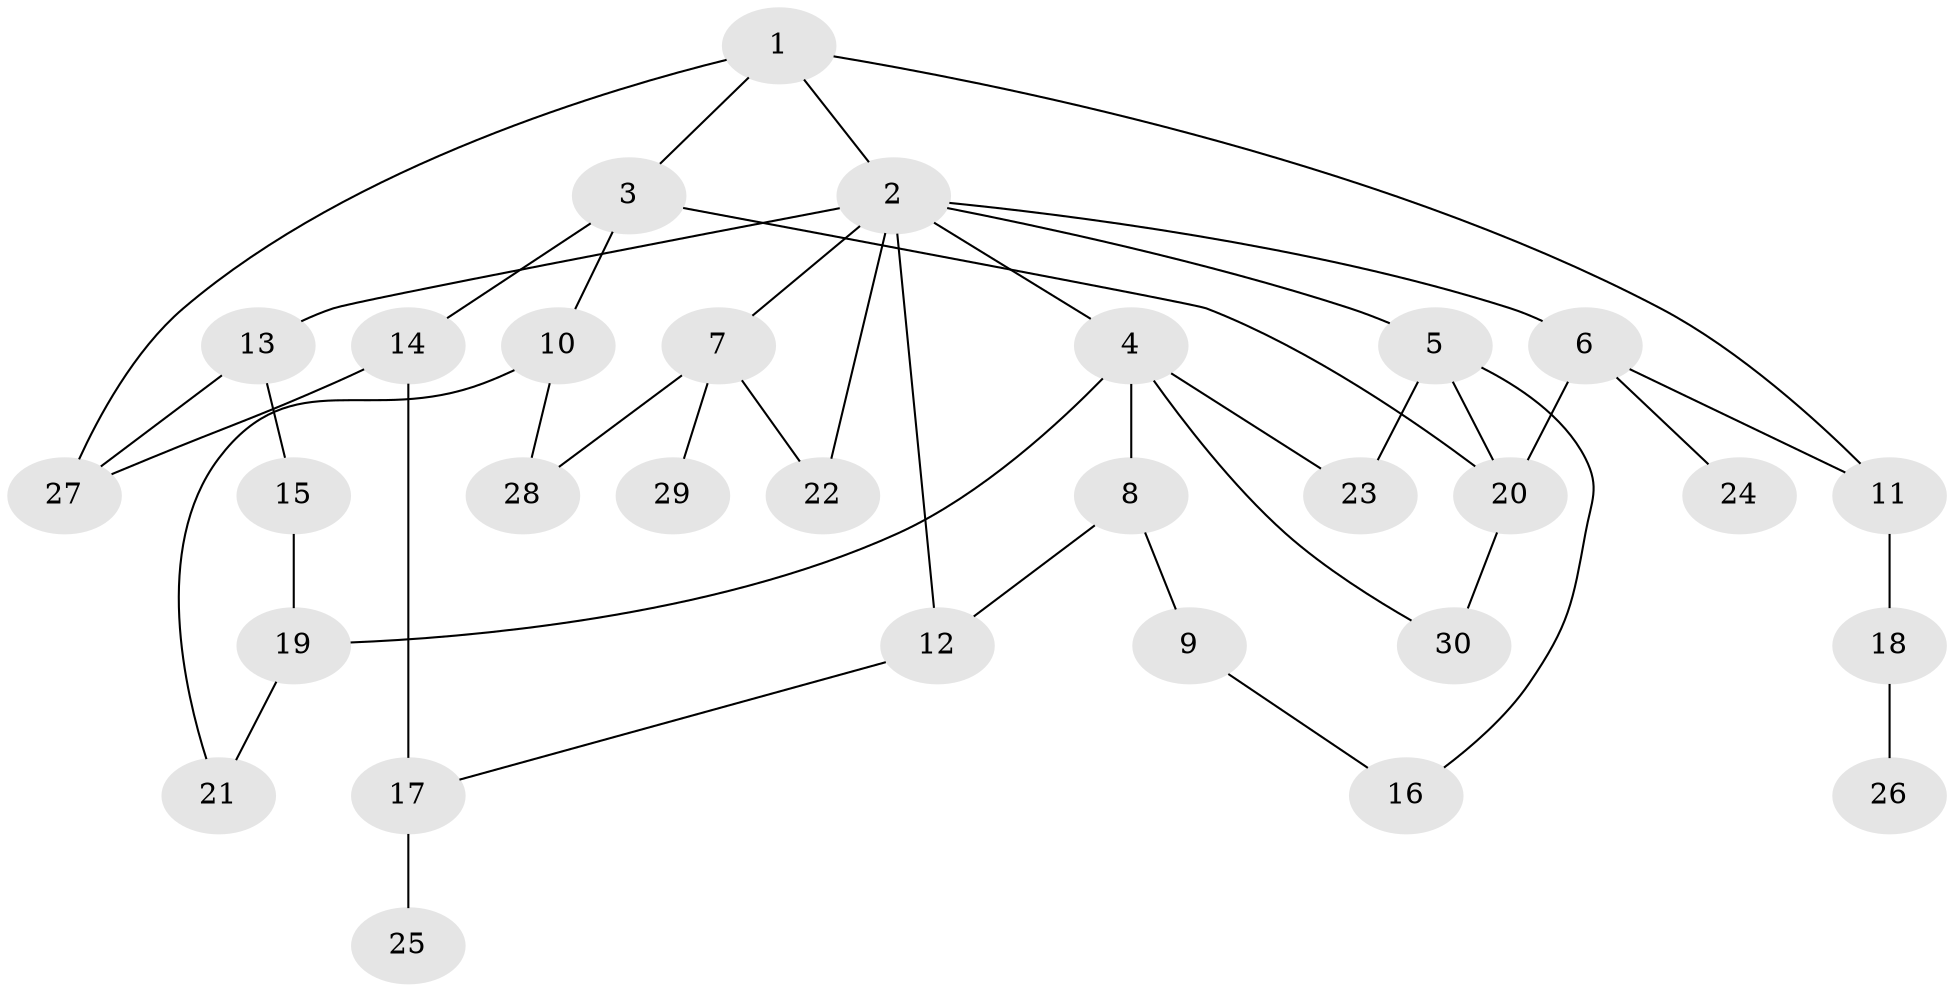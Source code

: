 // original degree distribution, {3: 0.1864406779661017, 8: 0.01694915254237288, 4: 0.1694915254237288, 6: 0.01694915254237288, 5: 0.05084745762711865, 2: 0.288135593220339, 1: 0.2711864406779661}
// Generated by graph-tools (version 1.1) at 2025/34/03/09/25 02:34:23]
// undirected, 30 vertices, 43 edges
graph export_dot {
graph [start="1"]
  node [color=gray90,style=filled];
  1;
  2;
  3;
  4;
  5;
  6;
  7;
  8;
  9;
  10;
  11;
  12;
  13;
  14;
  15;
  16;
  17;
  18;
  19;
  20;
  21;
  22;
  23;
  24;
  25;
  26;
  27;
  28;
  29;
  30;
  1 -- 2 [weight=1.0];
  1 -- 3 [weight=1.0];
  1 -- 11 [weight=1.0];
  1 -- 27 [weight=1.0];
  2 -- 4 [weight=1.0];
  2 -- 5 [weight=1.0];
  2 -- 6 [weight=1.0];
  2 -- 7 [weight=1.0];
  2 -- 12 [weight=1.0];
  2 -- 13 [weight=1.0];
  2 -- 22 [weight=1.0];
  3 -- 10 [weight=1.0];
  3 -- 14 [weight=1.0];
  3 -- 20 [weight=1.0];
  4 -- 8 [weight=1.0];
  4 -- 19 [weight=1.0];
  4 -- 23 [weight=1.0];
  4 -- 30 [weight=1.0];
  5 -- 16 [weight=1.0];
  5 -- 20 [weight=1.0];
  5 -- 23 [weight=1.0];
  6 -- 11 [weight=1.0];
  6 -- 20 [weight=1.0];
  6 -- 24 [weight=1.0];
  7 -- 22 [weight=1.0];
  7 -- 28 [weight=1.0];
  7 -- 29 [weight=1.0];
  8 -- 9 [weight=1.0];
  8 -- 12 [weight=1.0];
  9 -- 16 [weight=1.0];
  10 -- 21 [weight=1.0];
  10 -- 28 [weight=1.0];
  11 -- 18 [weight=1.0];
  12 -- 17 [weight=1.0];
  13 -- 15 [weight=1.0];
  13 -- 27 [weight=1.0];
  14 -- 17 [weight=2.0];
  14 -- 27 [weight=1.0];
  15 -- 19 [weight=1.0];
  17 -- 25 [weight=1.0];
  18 -- 26 [weight=1.0];
  19 -- 21 [weight=1.0];
  20 -- 30 [weight=1.0];
}
